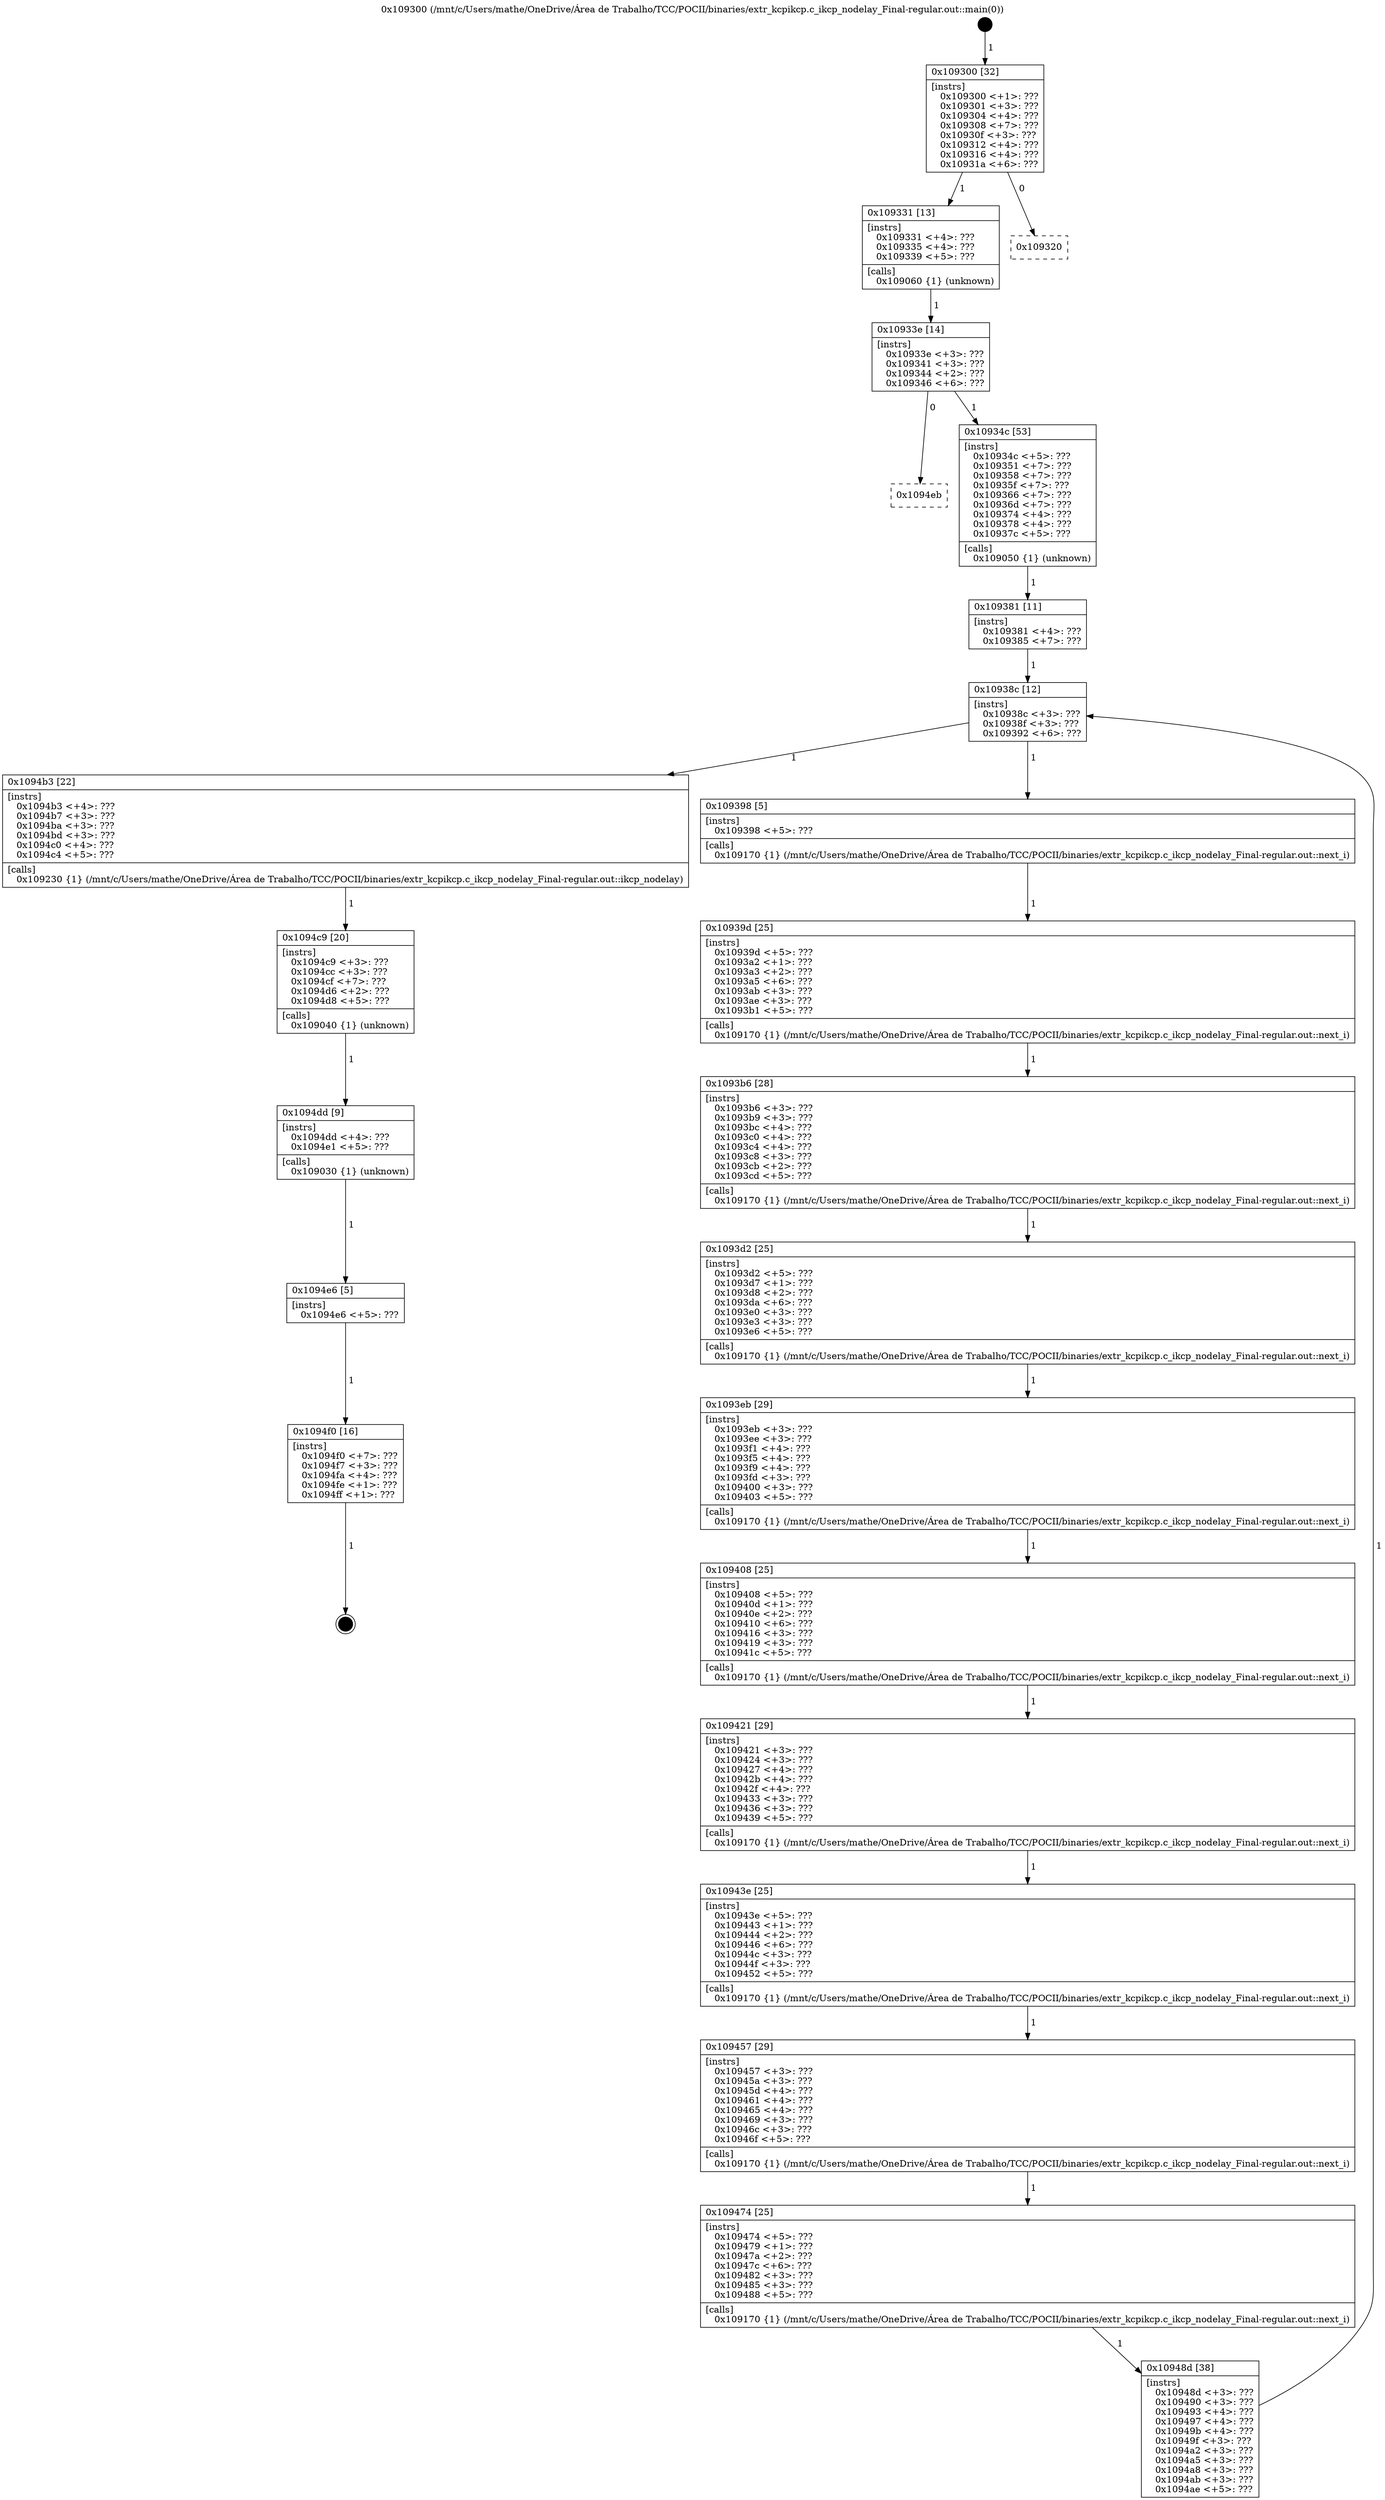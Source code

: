 digraph "0x109300" {
  label = "0x109300 (/mnt/c/Users/mathe/OneDrive/Área de Trabalho/TCC/POCII/binaries/extr_kcpikcp.c_ikcp_nodelay_Final-regular.out::main(0))"
  labelloc = "t"
  node[shape=record]

  Entry [label="",width=0.3,height=0.3,shape=circle,fillcolor=black,style=filled]
  "0x109300" [label="{
     0x109300 [32]\l
     | [instrs]\l
     &nbsp;&nbsp;0x109300 \<+1\>: ???\l
     &nbsp;&nbsp;0x109301 \<+3\>: ???\l
     &nbsp;&nbsp;0x109304 \<+4\>: ???\l
     &nbsp;&nbsp;0x109308 \<+7\>: ???\l
     &nbsp;&nbsp;0x10930f \<+3\>: ???\l
     &nbsp;&nbsp;0x109312 \<+4\>: ???\l
     &nbsp;&nbsp;0x109316 \<+4\>: ???\l
     &nbsp;&nbsp;0x10931a \<+6\>: ???\l
  }"]
  "0x109331" [label="{
     0x109331 [13]\l
     | [instrs]\l
     &nbsp;&nbsp;0x109331 \<+4\>: ???\l
     &nbsp;&nbsp;0x109335 \<+4\>: ???\l
     &nbsp;&nbsp;0x109339 \<+5\>: ???\l
     | [calls]\l
     &nbsp;&nbsp;0x109060 \{1\} (unknown)\l
  }"]
  "0x109320" [label="{
     0x109320\l
  }", style=dashed]
  "0x10933e" [label="{
     0x10933e [14]\l
     | [instrs]\l
     &nbsp;&nbsp;0x10933e \<+3\>: ???\l
     &nbsp;&nbsp;0x109341 \<+3\>: ???\l
     &nbsp;&nbsp;0x109344 \<+2\>: ???\l
     &nbsp;&nbsp;0x109346 \<+6\>: ???\l
  }"]
  "0x1094eb" [label="{
     0x1094eb\l
  }", style=dashed]
  "0x10934c" [label="{
     0x10934c [53]\l
     | [instrs]\l
     &nbsp;&nbsp;0x10934c \<+5\>: ???\l
     &nbsp;&nbsp;0x109351 \<+7\>: ???\l
     &nbsp;&nbsp;0x109358 \<+7\>: ???\l
     &nbsp;&nbsp;0x10935f \<+7\>: ???\l
     &nbsp;&nbsp;0x109366 \<+7\>: ???\l
     &nbsp;&nbsp;0x10936d \<+7\>: ???\l
     &nbsp;&nbsp;0x109374 \<+4\>: ???\l
     &nbsp;&nbsp;0x109378 \<+4\>: ???\l
     &nbsp;&nbsp;0x10937c \<+5\>: ???\l
     | [calls]\l
     &nbsp;&nbsp;0x109050 \{1\} (unknown)\l
  }"]
  Exit [label="",width=0.3,height=0.3,shape=circle,fillcolor=black,style=filled,peripheries=2]
  "0x10938c" [label="{
     0x10938c [12]\l
     | [instrs]\l
     &nbsp;&nbsp;0x10938c \<+3\>: ???\l
     &nbsp;&nbsp;0x10938f \<+3\>: ???\l
     &nbsp;&nbsp;0x109392 \<+6\>: ???\l
  }"]
  "0x1094b3" [label="{
     0x1094b3 [22]\l
     | [instrs]\l
     &nbsp;&nbsp;0x1094b3 \<+4\>: ???\l
     &nbsp;&nbsp;0x1094b7 \<+3\>: ???\l
     &nbsp;&nbsp;0x1094ba \<+3\>: ???\l
     &nbsp;&nbsp;0x1094bd \<+3\>: ???\l
     &nbsp;&nbsp;0x1094c0 \<+4\>: ???\l
     &nbsp;&nbsp;0x1094c4 \<+5\>: ???\l
     | [calls]\l
     &nbsp;&nbsp;0x109230 \{1\} (/mnt/c/Users/mathe/OneDrive/Área de Trabalho/TCC/POCII/binaries/extr_kcpikcp.c_ikcp_nodelay_Final-regular.out::ikcp_nodelay)\l
  }"]
  "0x109398" [label="{
     0x109398 [5]\l
     | [instrs]\l
     &nbsp;&nbsp;0x109398 \<+5\>: ???\l
     | [calls]\l
     &nbsp;&nbsp;0x109170 \{1\} (/mnt/c/Users/mathe/OneDrive/Área de Trabalho/TCC/POCII/binaries/extr_kcpikcp.c_ikcp_nodelay_Final-regular.out::next_i)\l
  }"]
  "0x10939d" [label="{
     0x10939d [25]\l
     | [instrs]\l
     &nbsp;&nbsp;0x10939d \<+5\>: ???\l
     &nbsp;&nbsp;0x1093a2 \<+1\>: ???\l
     &nbsp;&nbsp;0x1093a3 \<+2\>: ???\l
     &nbsp;&nbsp;0x1093a5 \<+6\>: ???\l
     &nbsp;&nbsp;0x1093ab \<+3\>: ???\l
     &nbsp;&nbsp;0x1093ae \<+3\>: ???\l
     &nbsp;&nbsp;0x1093b1 \<+5\>: ???\l
     | [calls]\l
     &nbsp;&nbsp;0x109170 \{1\} (/mnt/c/Users/mathe/OneDrive/Área de Trabalho/TCC/POCII/binaries/extr_kcpikcp.c_ikcp_nodelay_Final-regular.out::next_i)\l
  }"]
  "0x1093b6" [label="{
     0x1093b6 [28]\l
     | [instrs]\l
     &nbsp;&nbsp;0x1093b6 \<+3\>: ???\l
     &nbsp;&nbsp;0x1093b9 \<+3\>: ???\l
     &nbsp;&nbsp;0x1093bc \<+4\>: ???\l
     &nbsp;&nbsp;0x1093c0 \<+4\>: ???\l
     &nbsp;&nbsp;0x1093c4 \<+4\>: ???\l
     &nbsp;&nbsp;0x1093c8 \<+3\>: ???\l
     &nbsp;&nbsp;0x1093cb \<+2\>: ???\l
     &nbsp;&nbsp;0x1093cd \<+5\>: ???\l
     | [calls]\l
     &nbsp;&nbsp;0x109170 \{1\} (/mnt/c/Users/mathe/OneDrive/Área de Trabalho/TCC/POCII/binaries/extr_kcpikcp.c_ikcp_nodelay_Final-regular.out::next_i)\l
  }"]
  "0x1093d2" [label="{
     0x1093d2 [25]\l
     | [instrs]\l
     &nbsp;&nbsp;0x1093d2 \<+5\>: ???\l
     &nbsp;&nbsp;0x1093d7 \<+1\>: ???\l
     &nbsp;&nbsp;0x1093d8 \<+2\>: ???\l
     &nbsp;&nbsp;0x1093da \<+6\>: ???\l
     &nbsp;&nbsp;0x1093e0 \<+3\>: ???\l
     &nbsp;&nbsp;0x1093e3 \<+3\>: ???\l
     &nbsp;&nbsp;0x1093e6 \<+5\>: ???\l
     | [calls]\l
     &nbsp;&nbsp;0x109170 \{1\} (/mnt/c/Users/mathe/OneDrive/Área de Trabalho/TCC/POCII/binaries/extr_kcpikcp.c_ikcp_nodelay_Final-regular.out::next_i)\l
  }"]
  "0x1093eb" [label="{
     0x1093eb [29]\l
     | [instrs]\l
     &nbsp;&nbsp;0x1093eb \<+3\>: ???\l
     &nbsp;&nbsp;0x1093ee \<+3\>: ???\l
     &nbsp;&nbsp;0x1093f1 \<+4\>: ???\l
     &nbsp;&nbsp;0x1093f5 \<+4\>: ???\l
     &nbsp;&nbsp;0x1093f9 \<+4\>: ???\l
     &nbsp;&nbsp;0x1093fd \<+3\>: ???\l
     &nbsp;&nbsp;0x109400 \<+3\>: ???\l
     &nbsp;&nbsp;0x109403 \<+5\>: ???\l
     | [calls]\l
     &nbsp;&nbsp;0x109170 \{1\} (/mnt/c/Users/mathe/OneDrive/Área de Trabalho/TCC/POCII/binaries/extr_kcpikcp.c_ikcp_nodelay_Final-regular.out::next_i)\l
  }"]
  "0x109408" [label="{
     0x109408 [25]\l
     | [instrs]\l
     &nbsp;&nbsp;0x109408 \<+5\>: ???\l
     &nbsp;&nbsp;0x10940d \<+1\>: ???\l
     &nbsp;&nbsp;0x10940e \<+2\>: ???\l
     &nbsp;&nbsp;0x109410 \<+6\>: ???\l
     &nbsp;&nbsp;0x109416 \<+3\>: ???\l
     &nbsp;&nbsp;0x109419 \<+3\>: ???\l
     &nbsp;&nbsp;0x10941c \<+5\>: ???\l
     | [calls]\l
     &nbsp;&nbsp;0x109170 \{1\} (/mnt/c/Users/mathe/OneDrive/Área de Trabalho/TCC/POCII/binaries/extr_kcpikcp.c_ikcp_nodelay_Final-regular.out::next_i)\l
  }"]
  "0x109421" [label="{
     0x109421 [29]\l
     | [instrs]\l
     &nbsp;&nbsp;0x109421 \<+3\>: ???\l
     &nbsp;&nbsp;0x109424 \<+3\>: ???\l
     &nbsp;&nbsp;0x109427 \<+4\>: ???\l
     &nbsp;&nbsp;0x10942b \<+4\>: ???\l
     &nbsp;&nbsp;0x10942f \<+4\>: ???\l
     &nbsp;&nbsp;0x109433 \<+3\>: ???\l
     &nbsp;&nbsp;0x109436 \<+3\>: ???\l
     &nbsp;&nbsp;0x109439 \<+5\>: ???\l
     | [calls]\l
     &nbsp;&nbsp;0x109170 \{1\} (/mnt/c/Users/mathe/OneDrive/Área de Trabalho/TCC/POCII/binaries/extr_kcpikcp.c_ikcp_nodelay_Final-regular.out::next_i)\l
  }"]
  "0x10943e" [label="{
     0x10943e [25]\l
     | [instrs]\l
     &nbsp;&nbsp;0x10943e \<+5\>: ???\l
     &nbsp;&nbsp;0x109443 \<+1\>: ???\l
     &nbsp;&nbsp;0x109444 \<+2\>: ???\l
     &nbsp;&nbsp;0x109446 \<+6\>: ???\l
     &nbsp;&nbsp;0x10944c \<+3\>: ???\l
     &nbsp;&nbsp;0x10944f \<+3\>: ???\l
     &nbsp;&nbsp;0x109452 \<+5\>: ???\l
     | [calls]\l
     &nbsp;&nbsp;0x109170 \{1\} (/mnt/c/Users/mathe/OneDrive/Área de Trabalho/TCC/POCII/binaries/extr_kcpikcp.c_ikcp_nodelay_Final-regular.out::next_i)\l
  }"]
  "0x109457" [label="{
     0x109457 [29]\l
     | [instrs]\l
     &nbsp;&nbsp;0x109457 \<+3\>: ???\l
     &nbsp;&nbsp;0x10945a \<+3\>: ???\l
     &nbsp;&nbsp;0x10945d \<+4\>: ???\l
     &nbsp;&nbsp;0x109461 \<+4\>: ???\l
     &nbsp;&nbsp;0x109465 \<+4\>: ???\l
     &nbsp;&nbsp;0x109469 \<+3\>: ???\l
     &nbsp;&nbsp;0x10946c \<+3\>: ???\l
     &nbsp;&nbsp;0x10946f \<+5\>: ???\l
     | [calls]\l
     &nbsp;&nbsp;0x109170 \{1\} (/mnt/c/Users/mathe/OneDrive/Área de Trabalho/TCC/POCII/binaries/extr_kcpikcp.c_ikcp_nodelay_Final-regular.out::next_i)\l
  }"]
  "0x109474" [label="{
     0x109474 [25]\l
     | [instrs]\l
     &nbsp;&nbsp;0x109474 \<+5\>: ???\l
     &nbsp;&nbsp;0x109479 \<+1\>: ???\l
     &nbsp;&nbsp;0x10947a \<+2\>: ???\l
     &nbsp;&nbsp;0x10947c \<+6\>: ???\l
     &nbsp;&nbsp;0x109482 \<+3\>: ???\l
     &nbsp;&nbsp;0x109485 \<+3\>: ???\l
     &nbsp;&nbsp;0x109488 \<+5\>: ???\l
     | [calls]\l
     &nbsp;&nbsp;0x109170 \{1\} (/mnt/c/Users/mathe/OneDrive/Área de Trabalho/TCC/POCII/binaries/extr_kcpikcp.c_ikcp_nodelay_Final-regular.out::next_i)\l
  }"]
  "0x10948d" [label="{
     0x10948d [38]\l
     | [instrs]\l
     &nbsp;&nbsp;0x10948d \<+3\>: ???\l
     &nbsp;&nbsp;0x109490 \<+3\>: ???\l
     &nbsp;&nbsp;0x109493 \<+4\>: ???\l
     &nbsp;&nbsp;0x109497 \<+4\>: ???\l
     &nbsp;&nbsp;0x10949b \<+4\>: ???\l
     &nbsp;&nbsp;0x10949f \<+3\>: ???\l
     &nbsp;&nbsp;0x1094a2 \<+3\>: ???\l
     &nbsp;&nbsp;0x1094a5 \<+3\>: ???\l
     &nbsp;&nbsp;0x1094a8 \<+3\>: ???\l
     &nbsp;&nbsp;0x1094ab \<+3\>: ???\l
     &nbsp;&nbsp;0x1094ae \<+5\>: ???\l
  }"]
  "0x109381" [label="{
     0x109381 [11]\l
     | [instrs]\l
     &nbsp;&nbsp;0x109381 \<+4\>: ???\l
     &nbsp;&nbsp;0x109385 \<+7\>: ???\l
  }"]
  "0x1094c9" [label="{
     0x1094c9 [20]\l
     | [instrs]\l
     &nbsp;&nbsp;0x1094c9 \<+3\>: ???\l
     &nbsp;&nbsp;0x1094cc \<+3\>: ???\l
     &nbsp;&nbsp;0x1094cf \<+7\>: ???\l
     &nbsp;&nbsp;0x1094d6 \<+2\>: ???\l
     &nbsp;&nbsp;0x1094d8 \<+5\>: ???\l
     | [calls]\l
     &nbsp;&nbsp;0x109040 \{1\} (unknown)\l
  }"]
  "0x1094dd" [label="{
     0x1094dd [9]\l
     | [instrs]\l
     &nbsp;&nbsp;0x1094dd \<+4\>: ???\l
     &nbsp;&nbsp;0x1094e1 \<+5\>: ???\l
     | [calls]\l
     &nbsp;&nbsp;0x109030 \{1\} (unknown)\l
  }"]
  "0x1094e6" [label="{
     0x1094e6 [5]\l
     | [instrs]\l
     &nbsp;&nbsp;0x1094e6 \<+5\>: ???\l
  }"]
  "0x1094f0" [label="{
     0x1094f0 [16]\l
     | [instrs]\l
     &nbsp;&nbsp;0x1094f0 \<+7\>: ???\l
     &nbsp;&nbsp;0x1094f7 \<+3\>: ???\l
     &nbsp;&nbsp;0x1094fa \<+4\>: ???\l
     &nbsp;&nbsp;0x1094fe \<+1\>: ???\l
     &nbsp;&nbsp;0x1094ff \<+1\>: ???\l
  }"]
  Entry -> "0x109300" [label=" 1"]
  "0x109300" -> "0x109331" [label=" 1"]
  "0x109300" -> "0x109320" [label=" 0"]
  "0x109331" -> "0x10933e" [label=" 1"]
  "0x10933e" -> "0x1094eb" [label=" 0"]
  "0x10933e" -> "0x10934c" [label=" 1"]
  "0x1094f0" -> Exit [label=" 1"]
  "0x10934c" -> "0x109381" [label=" 1"]
  "0x10938c" -> "0x1094b3" [label=" 1"]
  "0x10938c" -> "0x109398" [label=" 1"]
  "0x109398" -> "0x10939d" [label=" 1"]
  "0x10939d" -> "0x1093b6" [label=" 1"]
  "0x1093b6" -> "0x1093d2" [label=" 1"]
  "0x1093d2" -> "0x1093eb" [label=" 1"]
  "0x1093eb" -> "0x109408" [label=" 1"]
  "0x109408" -> "0x109421" [label=" 1"]
  "0x109421" -> "0x10943e" [label=" 1"]
  "0x10943e" -> "0x109457" [label=" 1"]
  "0x109457" -> "0x109474" [label=" 1"]
  "0x109474" -> "0x10948d" [label=" 1"]
  "0x109381" -> "0x10938c" [label=" 1"]
  "0x10948d" -> "0x10938c" [label=" 1"]
  "0x1094b3" -> "0x1094c9" [label=" 1"]
  "0x1094c9" -> "0x1094dd" [label=" 1"]
  "0x1094dd" -> "0x1094e6" [label=" 1"]
  "0x1094e6" -> "0x1094f0" [label=" 1"]
}
